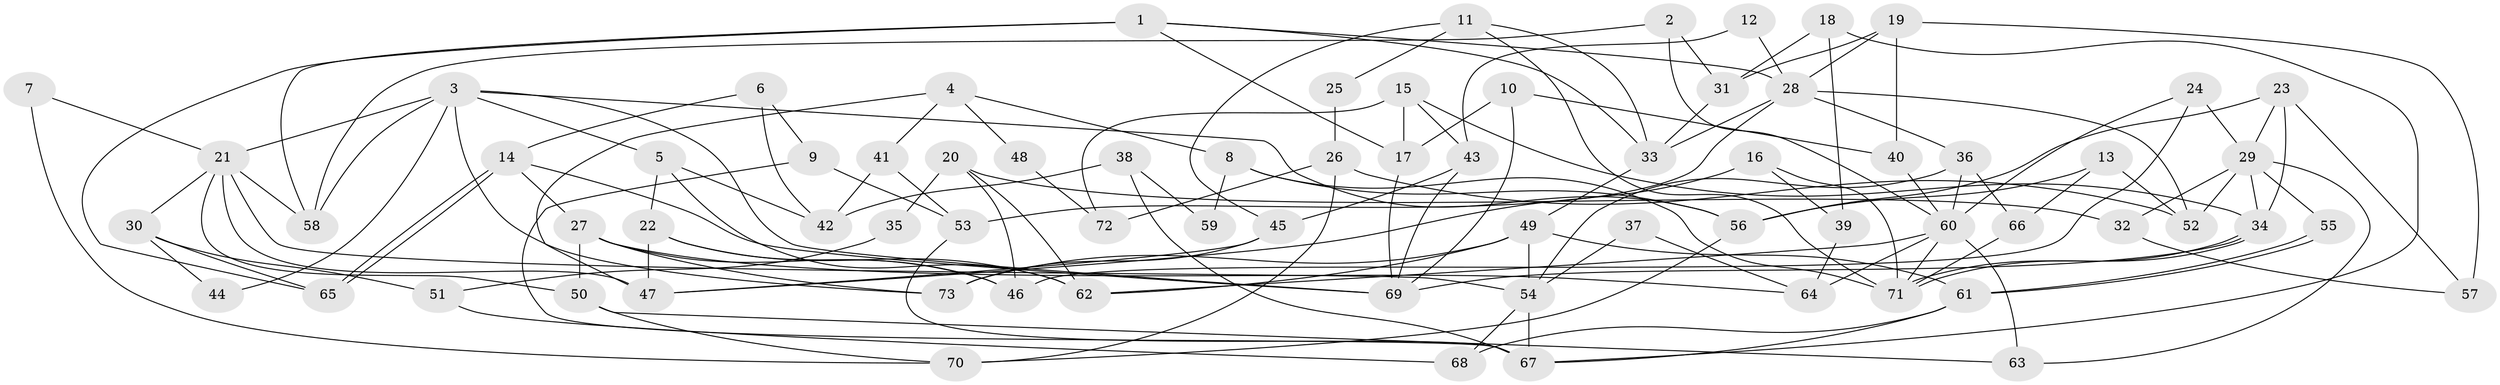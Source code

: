 // coarse degree distribution, {5: 0.17391304347826086, 11: 0.043478260869565216, 6: 0.10869565217391304, 3: 0.1956521739130435, 4: 0.2608695652173913, 7: 0.08695652173913043, 8: 0.043478260869565216, 9: 0.021739130434782608, 2: 0.043478260869565216, 10: 0.021739130434782608}
// Generated by graph-tools (version 1.1) at 2025/52/02/27/25 19:52:04]
// undirected, 73 vertices, 146 edges
graph export_dot {
graph [start="1"]
  node [color=gray90,style=filled];
  1;
  2;
  3;
  4;
  5;
  6;
  7;
  8;
  9;
  10;
  11;
  12;
  13;
  14;
  15;
  16;
  17;
  18;
  19;
  20;
  21;
  22;
  23;
  24;
  25;
  26;
  27;
  28;
  29;
  30;
  31;
  32;
  33;
  34;
  35;
  36;
  37;
  38;
  39;
  40;
  41;
  42;
  43;
  44;
  45;
  46;
  47;
  48;
  49;
  50;
  51;
  52;
  53;
  54;
  55;
  56;
  57;
  58;
  59;
  60;
  61;
  62;
  63;
  64;
  65;
  66;
  67;
  68;
  69;
  70;
  71;
  72;
  73;
  1 -- 33;
  1 -- 28;
  1 -- 17;
  1 -- 58;
  1 -- 65;
  2 -- 58;
  2 -- 31;
  2 -- 60;
  3 -- 73;
  3 -- 58;
  3 -- 5;
  3 -- 21;
  3 -- 44;
  3 -- 56;
  3 -- 69;
  4 -- 8;
  4 -- 41;
  4 -- 47;
  4 -- 48;
  5 -- 22;
  5 -- 42;
  5 -- 62;
  6 -- 9;
  6 -- 14;
  6 -- 42;
  7 -- 21;
  7 -- 70;
  8 -- 56;
  8 -- 71;
  8 -- 59;
  9 -- 67;
  9 -- 53;
  10 -- 69;
  10 -- 17;
  10 -- 40;
  11 -- 33;
  11 -- 71;
  11 -- 25;
  11 -- 45;
  12 -- 28;
  12 -- 43;
  13 -- 52;
  13 -- 66;
  13 -- 56;
  14 -- 65;
  14 -- 65;
  14 -- 69;
  14 -- 27;
  15 -- 17;
  15 -- 34;
  15 -- 43;
  15 -- 72;
  16 -- 47;
  16 -- 71;
  16 -- 39;
  17 -- 69;
  18 -- 67;
  18 -- 39;
  18 -- 31;
  19 -- 40;
  19 -- 28;
  19 -- 31;
  19 -- 57;
  20 -- 62;
  20 -- 32;
  20 -- 35;
  20 -- 46;
  21 -- 47;
  21 -- 30;
  21 -- 50;
  21 -- 54;
  21 -- 58;
  22 -- 62;
  22 -- 47;
  22 -- 46;
  23 -- 56;
  23 -- 34;
  23 -- 29;
  23 -- 57;
  24 -- 29;
  24 -- 46;
  24 -- 60;
  25 -- 26;
  26 -- 52;
  26 -- 70;
  26 -- 72;
  27 -- 46;
  27 -- 50;
  27 -- 64;
  27 -- 73;
  28 -- 33;
  28 -- 36;
  28 -- 52;
  28 -- 53;
  29 -- 63;
  29 -- 32;
  29 -- 34;
  29 -- 52;
  29 -- 55;
  30 -- 65;
  30 -- 44;
  30 -- 51;
  31 -- 33;
  32 -- 57;
  33 -- 49;
  34 -- 71;
  34 -- 71;
  34 -- 69;
  35 -- 51;
  36 -- 60;
  36 -- 54;
  36 -- 66;
  37 -- 54;
  37 -- 64;
  38 -- 67;
  38 -- 42;
  38 -- 59;
  39 -- 64;
  40 -- 60;
  41 -- 53;
  41 -- 42;
  43 -- 69;
  43 -- 45;
  45 -- 47;
  45 -- 73;
  48 -- 72;
  49 -- 73;
  49 -- 62;
  49 -- 54;
  49 -- 61;
  50 -- 63;
  50 -- 70;
  51 -- 68;
  53 -- 67;
  54 -- 67;
  54 -- 68;
  55 -- 61;
  55 -- 61;
  56 -- 70;
  60 -- 62;
  60 -- 63;
  60 -- 64;
  60 -- 71;
  61 -- 67;
  61 -- 68;
  66 -- 71;
}
